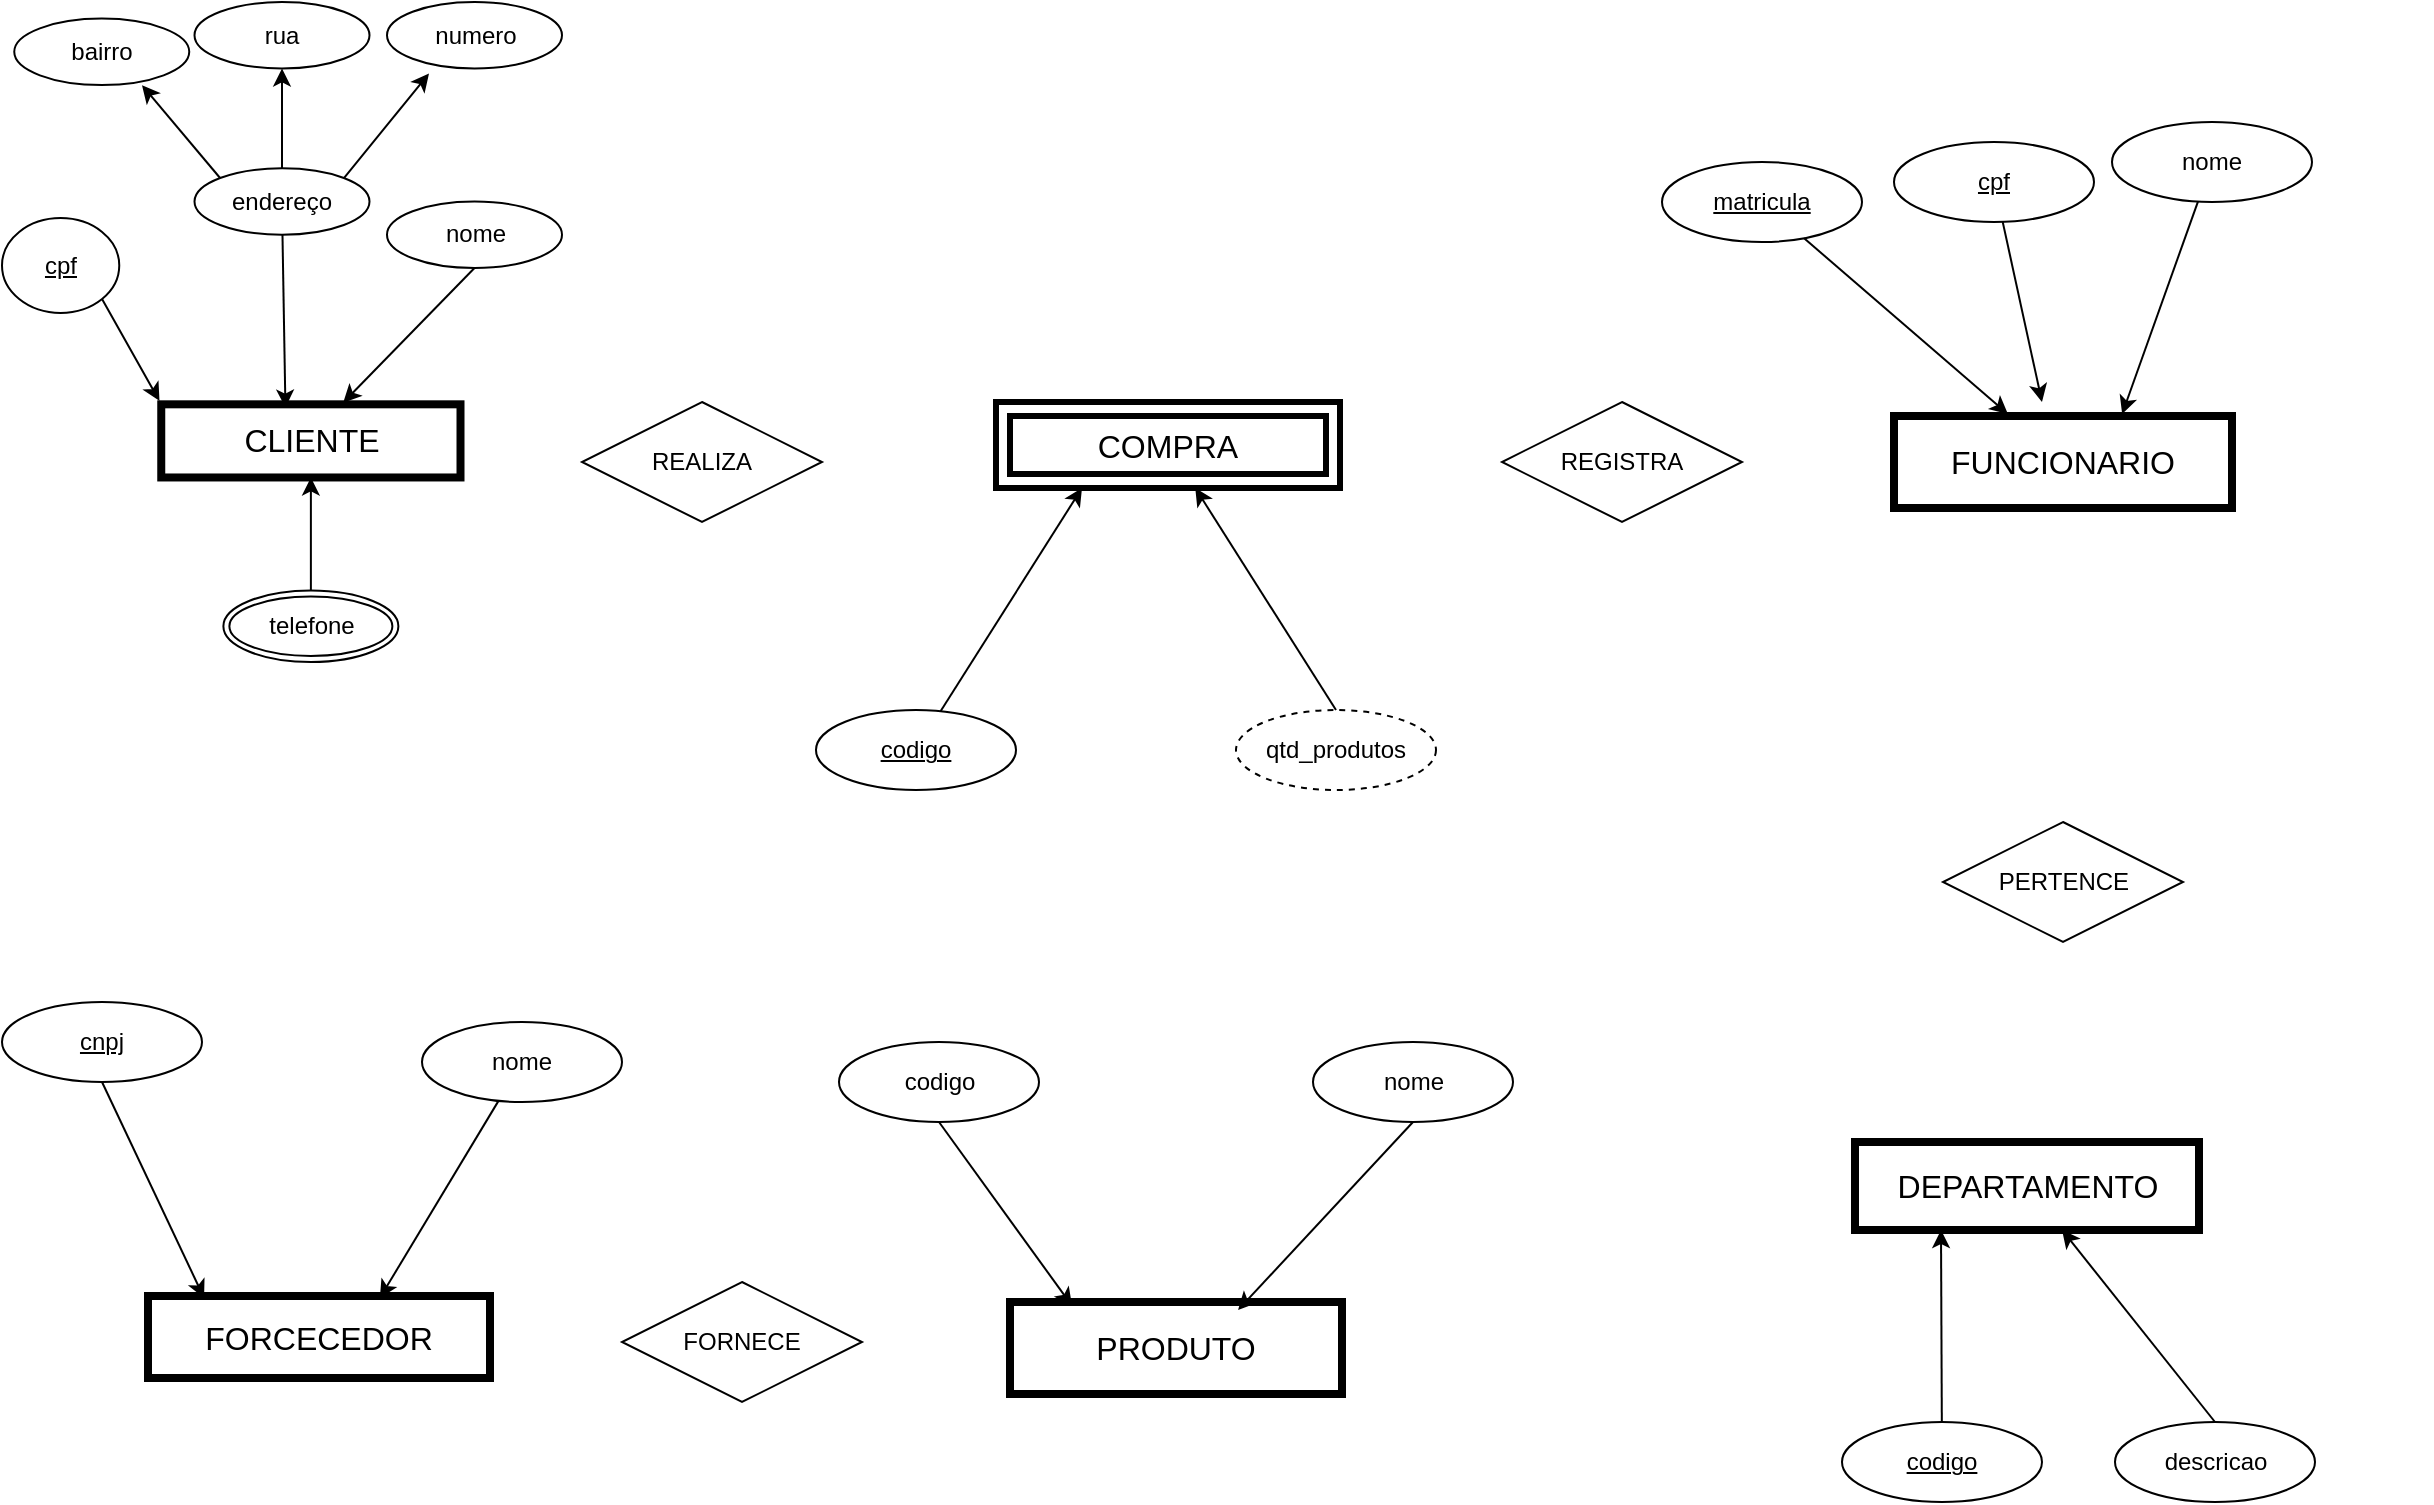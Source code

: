 <mxfile version="22.0.8" type="github">
  <diagram name="Página-1" id="37iL9LiQDWbbj8UAkV65">
    <mxGraphModel dx="4009" dy="3126" grid="1" gridSize="10" guides="1" tooltips="1" connect="0" arrows="0" fold="1" page="1" pageScale="1" pageWidth="1169" pageHeight="827" background="#ffffff" math="1" shadow="0">
      <root>
        <object label="" id="0">
          <mxCell />
        </object>
        <mxCell id="1" parent="0" />
        <mxCell id="qg_nob__O8MNy-3h3xjy-68" value="REALIZA" style="shape=rhombus;perimeter=rhombusPerimeter;whiteSpace=wrap;html=1;align=center;" vertex="1" parent="1">
          <mxGeometry x="-860" y="-1430" width="120" height="60" as="geometry" />
        </mxCell>
        <mxCell id="qg_nob__O8MNy-3h3xjy-69" value="" style="group" vertex="1" connectable="0" parent="1">
          <mxGeometry x="-1150" y="-1630" width="280" height="330" as="geometry" />
        </mxCell>
        <mxCell id="qg_nob__O8MNy-3h3xjy-42" style="edgeStyle=none;rounded=0;orthogonalLoop=1;jettySize=auto;html=1;" edge="1" parent="qg_nob__O8MNy-3h3xjy-69" source="qg_nob__O8MNy-3h3xjy-2">
          <mxGeometry relative="1" as="geometry">
            <mxPoint x="154.438" y="241.058" as="targetPoint" />
          </mxGeometry>
        </mxCell>
        <mxCell id="qg_nob__O8MNy-3h3xjy-2" value="CLIENTE" style="whiteSpace=wrap;html=1;align=center;fontSize=16;rounded=0;strokeWidth=4;" vertex="1" parent="qg_nob__O8MNy-3h3xjy-69">
          <mxGeometry x="79.625" y="201.159" width="149.625" height="36.574" as="geometry" />
        </mxCell>
        <mxCell id="qg_nob__O8MNy-3h3xjy-31" style="edgeStyle=none;rounded=0;orthogonalLoop=1;jettySize=auto;html=1;exitX=1;exitY=1;exitDx=0;exitDy=0;" edge="1" parent="qg_nob__O8MNy-3h3xjy-69" source="qg_nob__O8MNy-3h3xjy-10">
          <mxGeometry relative="1" as="geometry">
            <mxPoint x="78.75" y="199.496" as="targetPoint" />
          </mxGeometry>
        </mxCell>
        <mxCell id="qg_nob__O8MNy-3h3xjy-10" value="cpf" style="ellipse;whiteSpace=wrap;html=1;align=center;fontStyle=4;" vertex="1" parent="qg_nob__O8MNy-3h3xjy-69">
          <mxGeometry y="108.06" width="58.625" height="47.38" as="geometry" />
        </mxCell>
        <mxCell id="qg_nob__O8MNy-3h3xjy-32" style="edgeStyle=none;rounded=0;orthogonalLoop=1;jettySize=auto;html=1;exitX=0.5;exitY=1;exitDx=0;exitDy=0;entryX=0.608;entryY=-0.023;entryDx=0;entryDy=0;entryPerimeter=0;" edge="1" parent="qg_nob__O8MNy-3h3xjy-69" source="qg_nob__O8MNy-3h3xjy-15" target="qg_nob__O8MNy-3h3xjy-2">
          <mxGeometry relative="1" as="geometry">
            <mxPoint x="183.75" y="191.184" as="targetPoint" />
          </mxGeometry>
        </mxCell>
        <mxCell id="qg_nob__O8MNy-3h3xjy-15" value="nome" style="ellipse;whiteSpace=wrap;html=1;align=center;" vertex="1" parent="qg_nob__O8MNy-3h3xjy-69">
          <mxGeometry x="192.5" y="99.748" width="87.5" height="33.249" as="geometry" />
        </mxCell>
        <mxCell id="qg_nob__O8MNy-3h3xjy-43" style="edgeStyle=none;rounded=0;orthogonalLoop=1;jettySize=auto;html=1;exitX=0.5;exitY=0;exitDx=0;exitDy=0;entryX=0.5;entryY=1;entryDx=0;entryDy=0;" edge="1" parent="qg_nob__O8MNy-3h3xjy-69" source="qg_nob__O8MNy-3h3xjy-20" target="qg_nob__O8MNy-3h3xjy-2">
          <mxGeometry relative="1" as="geometry" />
        </mxCell>
        <mxCell id="qg_nob__O8MNy-3h3xjy-20" value="telefone" style="ellipse;shape=doubleEllipse;margin=3;whiteSpace=wrap;html=1;align=center;" vertex="1" parent="qg_nob__O8MNy-3h3xjy-69">
          <mxGeometry x="110.688" y="294.257" width="87.5" height="35.743" as="geometry" />
        </mxCell>
        <mxCell id="qg_nob__O8MNy-3h3xjy-34" style="edgeStyle=none;rounded=0;orthogonalLoop=1;jettySize=auto;html=1;entryX=0.415;entryY=0.045;entryDx=0;entryDy=0;entryPerimeter=0;" edge="1" parent="qg_nob__O8MNy-3h3xjy-69" source="qg_nob__O8MNy-3h3xjy-27" target="qg_nob__O8MNy-3h3xjy-2">
          <mxGeometry relative="1" as="geometry">
            <mxPoint x="140" y="191.184" as="targetPoint" />
          </mxGeometry>
        </mxCell>
        <mxCell id="qg_nob__O8MNy-3h3xjy-35" style="edgeStyle=none;rounded=0;orthogonalLoop=1;jettySize=auto;html=1;exitX=0;exitY=0;exitDx=0;exitDy=0;" edge="1" parent="qg_nob__O8MNy-3h3xjy-69" source="qg_nob__O8MNy-3h3xjy-27">
          <mxGeometry relative="1" as="geometry">
            <mxPoint x="70" y="41.562" as="targetPoint" />
          </mxGeometry>
        </mxCell>
        <mxCell id="qg_nob__O8MNy-3h3xjy-36" style="edgeStyle=none;rounded=0;orthogonalLoop=1;jettySize=auto;html=1;exitX=0.5;exitY=0;exitDx=0;exitDy=0;" edge="1" parent="qg_nob__O8MNy-3h3xjy-69" source="qg_nob__O8MNy-3h3xjy-27">
          <mxGeometry relative="1" as="geometry">
            <mxPoint x="140" y="33.249" as="targetPoint" />
          </mxGeometry>
        </mxCell>
        <mxCell id="qg_nob__O8MNy-3h3xjy-27" value="endereço" style="ellipse;whiteSpace=wrap;html=1;align=center;" vertex="1" parent="qg_nob__O8MNy-3h3xjy-69">
          <mxGeometry x="96.25" y="83.123" width="87.5" height="33.249" as="geometry" />
        </mxCell>
        <mxCell id="qg_nob__O8MNy-3h3xjy-38" value="bairro" style="ellipse;whiteSpace=wrap;html=1;align=center;" vertex="1" parent="qg_nob__O8MNy-3h3xjy-69">
          <mxGeometry x="6.125" y="8.312" width="87.5" height="33.249" as="geometry" />
        </mxCell>
        <mxCell id="qg_nob__O8MNy-3h3xjy-39" value="rua" style="ellipse;whiteSpace=wrap;html=1;align=center;" vertex="1" parent="qg_nob__O8MNy-3h3xjy-69">
          <mxGeometry x="96.25" width="87.5" height="33.249" as="geometry" />
        </mxCell>
        <mxCell id="qg_nob__O8MNy-3h3xjy-40" value="numero" style="ellipse;whiteSpace=wrap;html=1;align=center;" vertex="1" parent="qg_nob__O8MNy-3h3xjy-69">
          <mxGeometry x="192.5" width="87.5" height="33.249" as="geometry" />
        </mxCell>
        <mxCell id="qg_nob__O8MNy-3h3xjy-37" style="edgeStyle=none;rounded=0;orthogonalLoop=1;jettySize=auto;html=1;exitX=1;exitY=0;exitDx=0;exitDy=0;entryX=0.24;entryY=1.075;entryDx=0;entryDy=0;entryPerimeter=0;" edge="1" parent="qg_nob__O8MNy-3h3xjy-69" source="qg_nob__O8MNy-3h3xjy-27" target="qg_nob__O8MNy-3h3xjy-40">
          <mxGeometry relative="1" as="geometry">
            <mxPoint x="210" y="41.562" as="targetPoint" />
          </mxGeometry>
        </mxCell>
        <mxCell id="qg_nob__O8MNy-3h3xjy-70" value="" style="group" vertex="1" connectable="0" parent="1">
          <mxGeometry x="-1150" y="-1130" width="310" height="188" as="geometry" />
        </mxCell>
        <mxCell id="qg_nob__O8MNy-3h3xjy-7" value="FORCECEDOR" style="whiteSpace=wrap;html=1;align=center;fontSize=16;strokeWidth=4;" vertex="1" parent="qg_nob__O8MNy-3h3xjy-70">
          <mxGeometry x="73" y="147" width="171" height="41" as="geometry" />
        </mxCell>
        <mxCell id="qg_nob__O8MNy-3h3xjy-44" value="cnpj" style="ellipse;whiteSpace=wrap;html=1;align=center;fontStyle=4;" vertex="1" parent="qg_nob__O8MNy-3h3xjy-70">
          <mxGeometry width="100" height="40" as="geometry" />
        </mxCell>
        <mxCell id="qg_nob__O8MNy-3h3xjy-45" value="nome" style="ellipse;whiteSpace=wrap;html=1;align=center;" vertex="1" parent="qg_nob__O8MNy-3h3xjy-70">
          <mxGeometry x="210" y="10" width="100" height="40" as="geometry" />
        </mxCell>
        <mxCell id="qg_nob__O8MNy-3h3xjy-46" style="edgeStyle=none;rounded=0;orthogonalLoop=1;jettySize=auto;html=1;exitX=0.5;exitY=1;exitDx=0;exitDy=0;entryX=0.164;entryY=0.024;entryDx=0;entryDy=0;entryPerimeter=0;" edge="1" parent="qg_nob__O8MNy-3h3xjy-70" source="qg_nob__O8MNy-3h3xjy-44" target="qg_nob__O8MNy-3h3xjy-7">
          <mxGeometry relative="1" as="geometry" />
        </mxCell>
        <mxCell id="qg_nob__O8MNy-3h3xjy-47" style="edgeStyle=none;rounded=0;orthogonalLoop=1;jettySize=auto;html=1;entryX=0.678;entryY=0.024;entryDx=0;entryDy=0;entryPerimeter=0;" edge="1" parent="qg_nob__O8MNy-3h3xjy-70" source="qg_nob__O8MNy-3h3xjy-45" target="qg_nob__O8MNy-3h3xjy-7">
          <mxGeometry relative="1" as="geometry" />
        </mxCell>
        <mxCell id="qg_nob__O8MNy-3h3xjy-71" value="" style="group" vertex="1" connectable="0" parent="1">
          <mxGeometry x="-731.5" y="-1110" width="337" height="202" as="geometry" />
        </mxCell>
        <mxCell id="qg_nob__O8MNy-3h3xjy-6" value="PRODUTO" style="whiteSpace=wrap;html=1;align=center;fontSize=16;strokeWidth=4;" vertex="1" parent="qg_nob__O8MNy-3h3xjy-71">
          <mxGeometry x="85.5" y="130" width="166" height="46" as="geometry" />
        </mxCell>
        <mxCell id="qg_nob__O8MNy-3h3xjy-48" value="nome" style="ellipse;whiteSpace=wrap;html=1;align=center;" vertex="1" parent="qg_nob__O8MNy-3h3xjy-71">
          <mxGeometry x="237" width="100" height="40" as="geometry" />
        </mxCell>
        <mxCell id="qg_nob__O8MNy-3h3xjy-49" value="codigo" style="ellipse;whiteSpace=wrap;html=1;align=center;" vertex="1" parent="qg_nob__O8MNy-3h3xjy-71">
          <mxGeometry width="100" height="40" as="geometry" />
        </mxCell>
        <mxCell id="qg_nob__O8MNy-3h3xjy-50" style="edgeStyle=none;rounded=0;orthogonalLoop=1;jettySize=auto;html=1;exitX=0.5;exitY=1;exitDx=0;exitDy=0;entryX=0.187;entryY=0.043;entryDx=0;entryDy=0;entryPerimeter=0;" edge="1" parent="qg_nob__O8MNy-3h3xjy-71" source="qg_nob__O8MNy-3h3xjy-49" target="qg_nob__O8MNy-3h3xjy-6">
          <mxGeometry relative="1" as="geometry" />
        </mxCell>
        <mxCell id="qg_nob__O8MNy-3h3xjy-51" style="edgeStyle=none;rounded=0;orthogonalLoop=1;jettySize=auto;html=1;exitX=0.5;exitY=1;exitDx=0;exitDy=0;entryX=0.687;entryY=0.087;entryDx=0;entryDy=0;entryPerimeter=0;" edge="1" parent="qg_nob__O8MNy-3h3xjy-71" source="qg_nob__O8MNy-3h3xjy-48" target="qg_nob__O8MNy-3h3xjy-6">
          <mxGeometry relative="1" as="geometry" />
        </mxCell>
        <mxCell id="qg_nob__O8MNy-3h3xjy-72" value="" style="group" vertex="1" connectable="0" parent="1">
          <mxGeometry x="-230" y="-1538" width="295" height="276" as="geometry" />
        </mxCell>
        <mxCell id="qg_nob__O8MNy-3h3xjy-4" value="FUNCIONARIO" style="whiteSpace=wrap;html=1;align=center;fontSize=16;strokeWidth=4;" vertex="1" parent="qg_nob__O8MNy-3h3xjy-72">
          <mxGeometry x="26" y="115" width="169" height="46" as="geometry" />
        </mxCell>
        <mxCell id="qg_nob__O8MNy-3h3xjy-63" value="nome" style="ellipse;whiteSpace=wrap;html=1;align=center;" vertex="1" parent="qg_nob__O8MNy-3h3xjy-72">
          <mxGeometry x="135" y="-32" width="100" height="40" as="geometry" />
        </mxCell>
        <mxCell id="qg_nob__O8MNy-3h3xjy-66" style="edgeStyle=none;rounded=0;orthogonalLoop=1;jettySize=auto;html=1;entryX=0.675;entryY=-0.022;entryDx=0;entryDy=0;entryPerimeter=0;" edge="1" parent="qg_nob__O8MNy-3h3xjy-72" source="qg_nob__O8MNy-3h3xjy-63" target="qg_nob__O8MNy-3h3xjy-4">
          <mxGeometry relative="1" as="geometry" />
        </mxCell>
        <mxCell id="qg_nob__O8MNy-3h3xjy-73" value="" style="group" vertex="1" connectable="0" parent="1">
          <mxGeometry x="-713" y="-1430" width="300" height="194" as="geometry" />
        </mxCell>
        <mxCell id="qg_nob__O8MNy-3h3xjy-3" value="COMPRA" style="shape=ext;margin=3;double=1;whiteSpace=wrap;html=1;align=center;fontSize=16;strokeWidth=3;" vertex="1" parent="qg_nob__O8MNy-3h3xjy-73">
          <mxGeometry x="60" width="172" height="43" as="geometry" />
        </mxCell>
        <mxCell id="qg_nob__O8MNy-3h3xjy-59" value="codigo" style="ellipse;whiteSpace=wrap;html=1;align=center;fontStyle=4;" vertex="1" parent="qg_nob__O8MNy-3h3xjy-73">
          <mxGeometry x="-30" y="154" width="100" height="40" as="geometry" />
        </mxCell>
        <mxCell id="qg_nob__O8MNy-3h3xjy-60" style="edgeStyle=none;rounded=0;orthogonalLoop=1;jettySize=auto;html=1;entryX=0.25;entryY=1;entryDx=0;entryDy=0;" edge="1" parent="qg_nob__O8MNy-3h3xjy-73" source="qg_nob__O8MNy-3h3xjy-59" target="qg_nob__O8MNy-3h3xjy-3">
          <mxGeometry relative="1" as="geometry" />
        </mxCell>
        <mxCell id="qg_nob__O8MNy-3h3xjy-58" value="qtd_produtos" style="ellipse;whiteSpace=wrap;html=1;align=center;dashed=1;" vertex="1" parent="qg_nob__O8MNy-3h3xjy-73">
          <mxGeometry x="180" y="154" width="100" height="40" as="geometry" />
        </mxCell>
        <mxCell id="qg_nob__O8MNy-3h3xjy-61" style="edgeStyle=none;rounded=0;orthogonalLoop=1;jettySize=auto;html=1;exitX=0.5;exitY=0;exitDx=0;exitDy=0;" edge="1" parent="qg_nob__O8MNy-3h3xjy-73" source="qg_nob__O8MNy-3h3xjy-58" target="qg_nob__O8MNy-3h3xjy-3">
          <mxGeometry relative="1" as="geometry" />
        </mxCell>
        <mxCell id="qg_nob__O8MNy-3h3xjy-76" value="" style="group" vertex="1" connectable="0" parent="1">
          <mxGeometry x="-230" y="-1080" width="236.5" height="200" as="geometry" />
        </mxCell>
        <mxCell id="qg_nob__O8MNy-3h3xjy-8" value="DEPARTAMENTO" style="whiteSpace=wrap;html=1;align=center;fontSize=16;strokeWidth=4;" vertex="1" parent="qg_nob__O8MNy-3h3xjy-76">
          <mxGeometry x="6.5" y="20" width="172" height="44" as="geometry" />
        </mxCell>
        <mxCell id="qg_nob__O8MNy-3h3xjy-56" style="edgeStyle=none;rounded=0;orthogonalLoop=1;jettySize=auto;html=1;entryX=0.25;entryY=1;entryDx=0;entryDy=0;" edge="1" parent="qg_nob__O8MNy-3h3xjy-76" source="qg_nob__O8MNy-3h3xjy-54" target="qg_nob__O8MNy-3h3xjy-8">
          <mxGeometry relative="1" as="geometry" />
        </mxCell>
        <mxCell id="qg_nob__O8MNy-3h3xjy-54" value="codigo" style="ellipse;whiteSpace=wrap;html=1;align=center;fontStyle=4;" vertex="1" parent="qg_nob__O8MNy-3h3xjy-76">
          <mxGeometry y="160" width="100" height="40" as="geometry" />
        </mxCell>
        <mxCell id="qg_nob__O8MNy-3h3xjy-57" style="edgeStyle=none;rounded=0;orthogonalLoop=1;jettySize=auto;html=1;exitX=0.5;exitY=0;exitDx=0;exitDy=0;" edge="1" parent="qg_nob__O8MNy-3h3xjy-76" source="qg_nob__O8MNy-3h3xjy-55" target="qg_nob__O8MNy-3h3xjy-8">
          <mxGeometry relative="1" as="geometry" />
        </mxCell>
        <mxCell id="qg_nob__O8MNy-3h3xjy-55" value="descricao" style="ellipse;whiteSpace=wrap;html=1;align=center;" vertex="1" parent="qg_nob__O8MNy-3h3xjy-76">
          <mxGeometry x="136.5" y="160" width="100" height="40" as="geometry" />
        </mxCell>
        <mxCell id="qg_nob__O8MNy-3h3xjy-77" value="REGISTRA" style="shape=rhombus;perimeter=rhombusPerimeter;whiteSpace=wrap;html=1;align=center;" vertex="1" parent="1">
          <mxGeometry x="-400" y="-1430" width="120" height="60" as="geometry" />
        </mxCell>
        <mxCell id="qg_nob__O8MNy-3h3xjy-79" value="FORNECE" style="shape=rhombus;perimeter=rhombusPerimeter;whiteSpace=wrap;html=1;align=center;" vertex="1" parent="1">
          <mxGeometry x="-840" y="-990" width="120" height="60" as="geometry" />
        </mxCell>
        <mxCell id="qg_nob__O8MNy-3h3xjy-62" value="matricula" style="ellipse;whiteSpace=wrap;html=1;align=center;fontStyle=4;" vertex="1" parent="1">
          <mxGeometry x="-320" y="-1550" width="100" height="40" as="geometry" />
        </mxCell>
        <mxCell id="qg_nob__O8MNy-3h3xjy-65" style="edgeStyle=none;rounded=0;orthogonalLoop=1;jettySize=auto;html=1;entryX=0.337;entryY=-0.022;entryDx=0;entryDy=0;entryPerimeter=0;" edge="1" parent="1" source="qg_nob__O8MNy-3h3xjy-62" target="qg_nob__O8MNy-3h3xjy-4">
          <mxGeometry relative="1" as="geometry" />
        </mxCell>
        <mxCell id="qg_nob__O8MNy-3h3xjy-83" style="edgeStyle=none;rounded=0;orthogonalLoop=1;jettySize=auto;html=1;" edge="1" parent="1" source="qg_nob__O8MNy-3h3xjy-81">
          <mxGeometry relative="1" as="geometry">
            <mxPoint x="-130" y="-1430" as="targetPoint" />
          </mxGeometry>
        </mxCell>
        <mxCell id="qg_nob__O8MNy-3h3xjy-81" value="cpf" style="ellipse;whiteSpace=wrap;html=1;align=center;fontStyle=4;" vertex="1" parent="1">
          <mxGeometry x="-204" y="-1560" width="100" height="40" as="geometry" />
        </mxCell>
        <mxCell id="qg_nob__O8MNy-3h3xjy-78" value="PERTENCE" style="shape=rhombus;perimeter=rhombusPerimeter;whiteSpace=wrap;html=1;align=center;" vertex="1" parent="1">
          <mxGeometry x="-179.5" y="-1220" width="120" height="60" as="geometry" />
        </mxCell>
      </root>
    </mxGraphModel>
  </diagram>
</mxfile>
